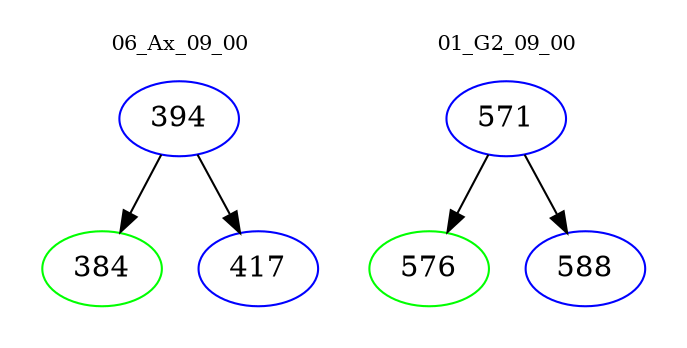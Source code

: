 digraph{
subgraph cluster_0 {
color = white
label = "06_Ax_09_00";
fontsize=10;
T0_394 [label="394", color="blue"]
T0_394 -> T0_384 [color="black"]
T0_384 [label="384", color="green"]
T0_394 -> T0_417 [color="black"]
T0_417 [label="417", color="blue"]
}
subgraph cluster_1 {
color = white
label = "01_G2_09_00";
fontsize=10;
T1_571 [label="571", color="blue"]
T1_571 -> T1_576 [color="black"]
T1_576 [label="576", color="green"]
T1_571 -> T1_588 [color="black"]
T1_588 [label="588", color="blue"]
}
}
